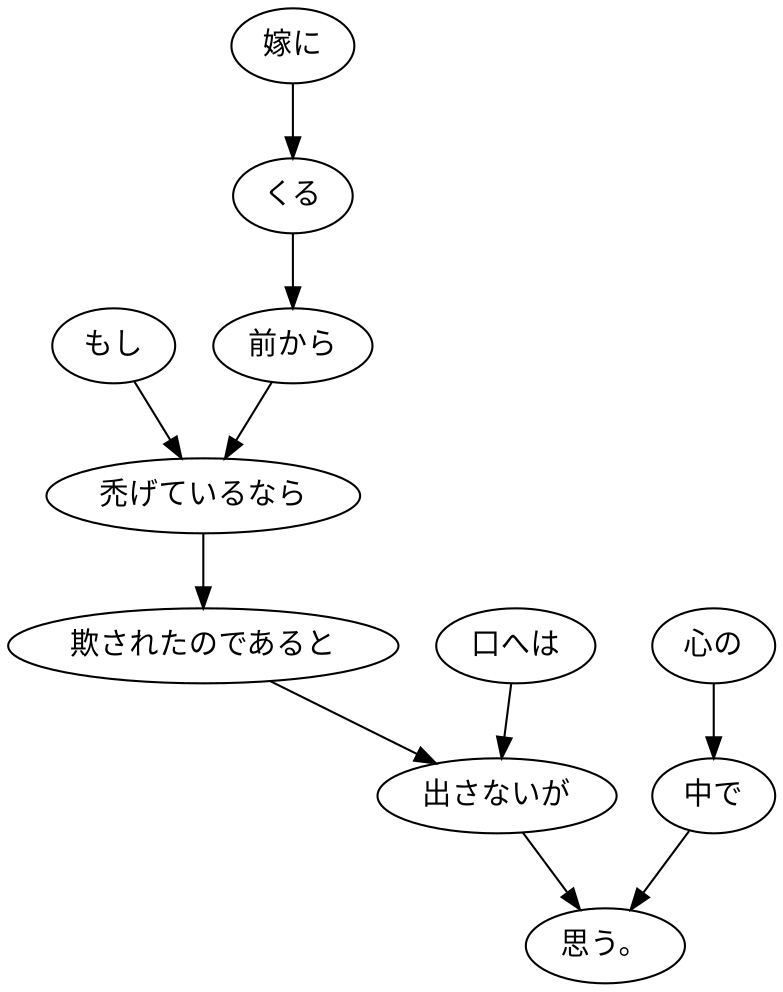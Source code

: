 digraph graph2245 {
	node0 [label="もし"];
	node1 [label="嫁に"];
	node2 [label="くる"];
	node3 [label="前から"];
	node4 [label="禿げているなら"];
	node5 [label="欺されたのであると"];
	node6 [label="口へは"];
	node7 [label="出さないが"];
	node8 [label="心の"];
	node9 [label="中で"];
	node10 [label="思う。"];
	node0 -> node4;
	node1 -> node2;
	node2 -> node3;
	node3 -> node4;
	node4 -> node5;
	node5 -> node7;
	node6 -> node7;
	node7 -> node10;
	node8 -> node9;
	node9 -> node10;
}

